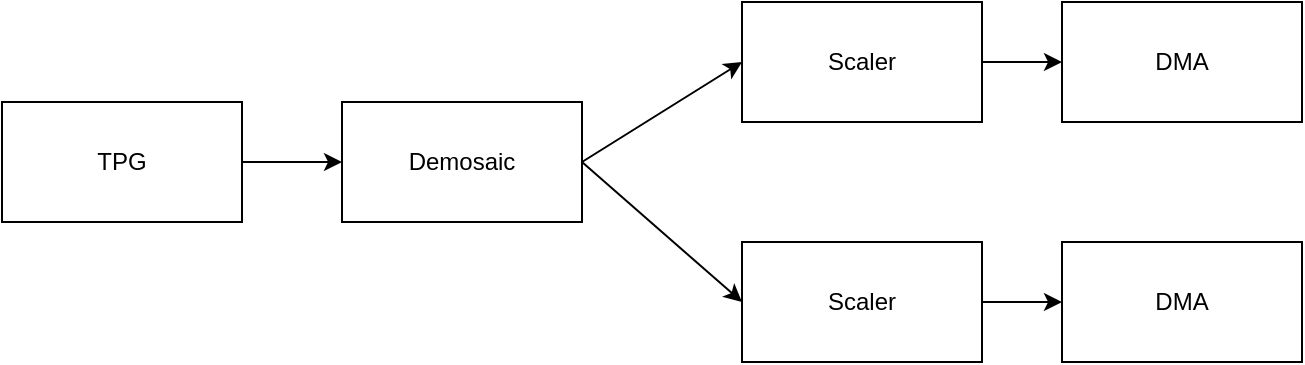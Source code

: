 <mxfile version="22.1.21" type="github">
  <diagram name="Page-1" id="XtUNZOwcoPfhsKKO4HUN">
    <mxGraphModel dx="1364" dy="790" grid="1" gridSize="10" guides="1" tooltips="1" connect="1" arrows="1" fold="1" page="1" pageScale="1" pageWidth="850" pageHeight="1100" math="0" shadow="0">
      <root>
        <mxCell id="0" />
        <mxCell id="1" parent="0" />
        <mxCell id="UwMqiWJNxbRc4HzsfZ6t-1" value="TPG" style="rounded=0;whiteSpace=wrap;html=1;" vertex="1" parent="1">
          <mxGeometry x="70" y="170" width="120" height="60" as="geometry" />
        </mxCell>
        <mxCell id="UwMqiWJNxbRc4HzsfZ6t-2" value="Demosaic" style="rounded=0;whiteSpace=wrap;html=1;" vertex="1" parent="1">
          <mxGeometry x="240" y="170" width="120" height="60" as="geometry" />
        </mxCell>
        <mxCell id="UwMqiWJNxbRc4HzsfZ6t-4" value="Scaler" style="rounded=0;whiteSpace=wrap;html=1;" vertex="1" parent="1">
          <mxGeometry x="440" y="120" width="120" height="60" as="geometry" />
        </mxCell>
        <mxCell id="UwMqiWJNxbRc4HzsfZ6t-5" value="Scaler" style="rounded=0;whiteSpace=wrap;html=1;" vertex="1" parent="1">
          <mxGeometry x="440" y="240" width="120" height="60" as="geometry" />
        </mxCell>
        <mxCell id="UwMqiWJNxbRc4HzsfZ6t-6" value="DMA" style="rounded=0;whiteSpace=wrap;html=1;" vertex="1" parent="1">
          <mxGeometry x="600" y="120" width="120" height="60" as="geometry" />
        </mxCell>
        <mxCell id="UwMqiWJNxbRc4HzsfZ6t-7" value="DMA" style="rounded=0;whiteSpace=wrap;html=1;" vertex="1" parent="1">
          <mxGeometry x="600" y="240" width="120" height="60" as="geometry" />
        </mxCell>
        <mxCell id="UwMqiWJNxbRc4HzsfZ6t-8" value="" style="endArrow=classic;html=1;rounded=0;exitX=1;exitY=0.5;exitDx=0;exitDy=0;entryX=0;entryY=0.5;entryDx=0;entryDy=0;" edge="1" parent="1" source="UwMqiWJNxbRc4HzsfZ6t-1" target="UwMqiWJNxbRc4HzsfZ6t-2">
          <mxGeometry width="50" height="50" relative="1" as="geometry">
            <mxPoint x="400" y="440" as="sourcePoint" />
            <mxPoint x="300" y="260" as="targetPoint" />
          </mxGeometry>
        </mxCell>
        <mxCell id="UwMqiWJNxbRc4HzsfZ6t-9" value="" style="endArrow=classic;html=1;rounded=0;exitX=1;exitY=0.5;exitDx=0;exitDy=0;entryX=0;entryY=0.5;entryDx=0;entryDy=0;" edge="1" parent="1" source="UwMqiWJNxbRc4HzsfZ6t-2" target="UwMqiWJNxbRc4HzsfZ6t-4">
          <mxGeometry width="50" height="50" relative="1" as="geometry">
            <mxPoint x="400" y="440" as="sourcePoint" />
            <mxPoint x="450" y="390" as="targetPoint" />
          </mxGeometry>
        </mxCell>
        <mxCell id="UwMqiWJNxbRc4HzsfZ6t-10" value="" style="endArrow=classic;html=1;rounded=0;exitX=1;exitY=0.5;exitDx=0;exitDy=0;entryX=0;entryY=0.5;entryDx=0;entryDy=0;" edge="1" parent="1" source="UwMqiWJNxbRc4HzsfZ6t-2" target="UwMqiWJNxbRc4HzsfZ6t-5">
          <mxGeometry width="50" height="50" relative="1" as="geometry">
            <mxPoint x="400" y="440" as="sourcePoint" />
            <mxPoint x="450" y="390" as="targetPoint" />
          </mxGeometry>
        </mxCell>
        <mxCell id="UwMqiWJNxbRc4HzsfZ6t-11" value="" style="endArrow=classic;html=1;rounded=0;exitX=1;exitY=0.5;exitDx=0;exitDy=0;" edge="1" parent="1" source="UwMqiWJNxbRc4HzsfZ6t-4" target="UwMqiWJNxbRc4HzsfZ6t-6">
          <mxGeometry width="50" height="50" relative="1" as="geometry">
            <mxPoint x="570" y="210" as="sourcePoint" />
            <mxPoint x="450" y="390" as="targetPoint" />
          </mxGeometry>
        </mxCell>
        <mxCell id="UwMqiWJNxbRc4HzsfZ6t-12" value="" style="endArrow=classic;html=1;rounded=0;exitX=1;exitY=0.5;exitDx=0;exitDy=0;" edge="1" parent="1" source="UwMqiWJNxbRc4HzsfZ6t-5" target="UwMqiWJNxbRc4HzsfZ6t-7">
          <mxGeometry width="50" height="50" relative="1" as="geometry">
            <mxPoint x="400" y="440" as="sourcePoint" />
            <mxPoint x="450" y="390" as="targetPoint" />
          </mxGeometry>
        </mxCell>
      </root>
    </mxGraphModel>
  </diagram>
</mxfile>
